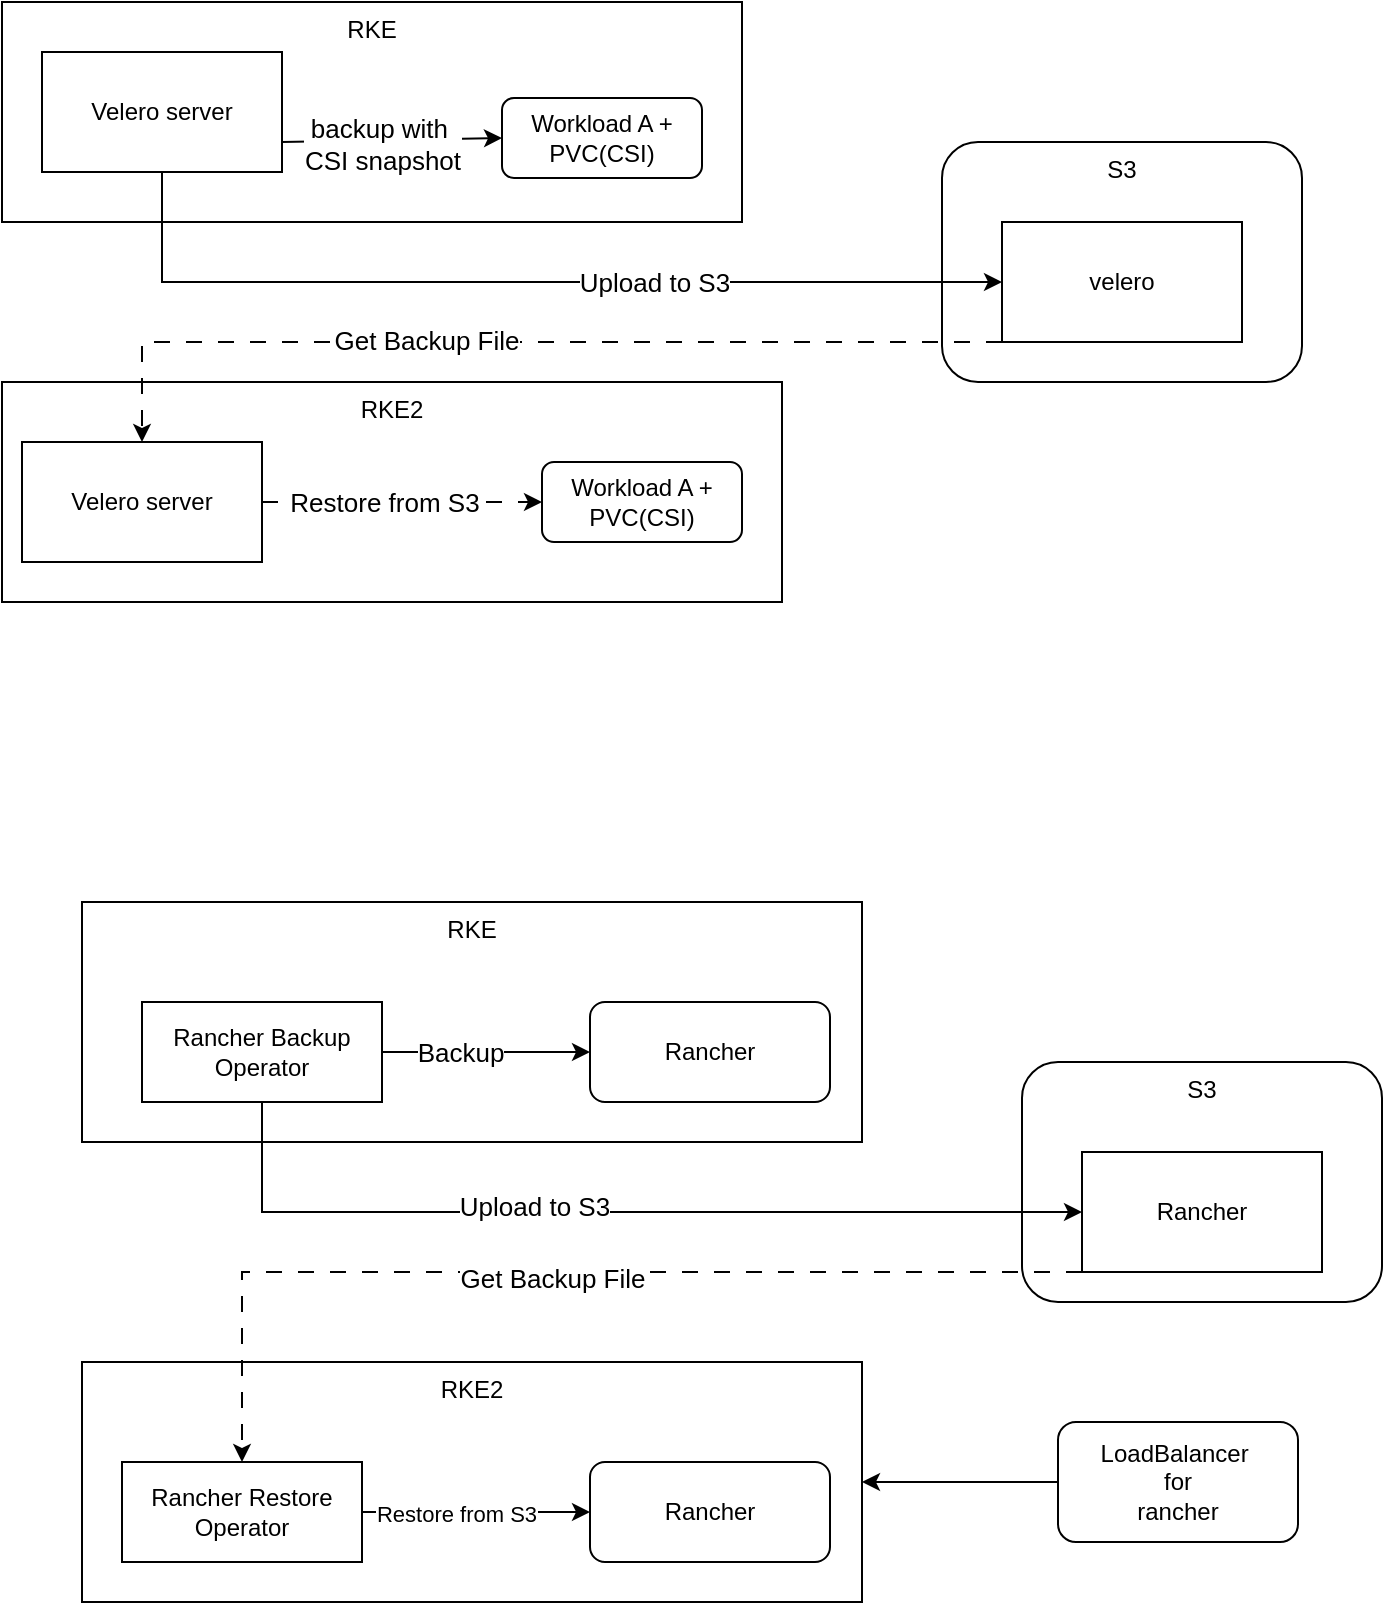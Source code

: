 <mxfile version="24.7.17">
  <diagram name="第 1 页" id="11_y3HcGp97wvjAQtWAv">
    <mxGraphModel dx="1434" dy="802" grid="1" gridSize="10" guides="1" tooltips="1" connect="1" arrows="1" fold="1" page="1" pageScale="1" pageWidth="827" pageHeight="1169" math="0" shadow="0">
      <root>
        <mxCell id="0" />
        <mxCell id="1" parent="0" />
        <mxCell id="YhDbZ6NQo_gSV78-wYTo-1" value="RKE" style="rounded=0;whiteSpace=wrap;html=1;verticalAlign=top;" parent="1" vertex="1">
          <mxGeometry x="90" y="160" width="370" height="110" as="geometry" />
        </mxCell>
        <mxCell id="YhDbZ6NQo_gSV78-wYTo-2" value="RKE2" style="rounded=0;whiteSpace=wrap;html=1;verticalAlign=top;" parent="1" vertex="1">
          <mxGeometry x="90" y="350" width="390" height="110" as="geometry" />
        </mxCell>
        <mxCell id="YhDbZ6NQo_gSV78-wYTo-4" value="S3" style="rounded=1;whiteSpace=wrap;html=1;verticalAlign=top;" parent="1" vertex="1">
          <mxGeometry x="560" y="230" width="180" height="120" as="geometry" />
        </mxCell>
        <mxCell id="YhDbZ6NQo_gSV78-wYTo-8" value="velero" style="rounded=0;whiteSpace=wrap;html=1;" parent="1" vertex="1">
          <mxGeometry x="590" y="270" width="120" height="60" as="geometry" />
        </mxCell>
        <mxCell id="YhDbZ6NQo_gSV78-wYTo-10" value="Velero server" style="rounded=0;whiteSpace=wrap;html=1;" parent="1" vertex="1">
          <mxGeometry x="110" y="185" width="120" height="60" as="geometry" />
        </mxCell>
        <mxCell id="YhDbZ6NQo_gSV78-wYTo-11" value="Workload A + PVC(CSI)" style="rounded=1;whiteSpace=wrap;html=1;" parent="1" vertex="1">
          <mxGeometry x="340" y="208" width="100" height="40" as="geometry" />
        </mxCell>
        <mxCell id="YhDbZ6NQo_gSV78-wYTo-12" value="Workload A + PVC(CSI)" style="rounded=1;whiteSpace=wrap;html=1;" parent="1" vertex="1">
          <mxGeometry x="360" y="390" width="100" height="40" as="geometry" />
        </mxCell>
        <mxCell id="YhDbZ6NQo_gSV78-wYTo-13" value="" style="endArrow=classic;html=1;rounded=0;exitX=1;exitY=0.75;exitDx=0;exitDy=0;entryX=0;entryY=0.5;entryDx=0;entryDy=0;" parent="1" source="YhDbZ6NQo_gSV78-wYTo-10" target="YhDbZ6NQo_gSV78-wYTo-11" edge="1">
          <mxGeometry width="50" height="50" relative="1" as="geometry">
            <mxPoint x="200" y="230" as="sourcePoint" />
            <mxPoint x="250" y="180" as="targetPoint" />
          </mxGeometry>
        </mxCell>
        <mxCell id="YhDbZ6NQo_gSV78-wYTo-18" value="backup with&amp;nbsp;&lt;div&gt;CSI snapshot&lt;/div&gt;" style="edgeLabel;html=1;align=center;verticalAlign=middle;resizable=0;points=[];fontSize=13;" parent="YhDbZ6NQo_gSV78-wYTo-13" vertex="1" connectable="0">
          <mxGeometry x="-0.218" y="-1" relative="1" as="geometry">
            <mxPoint x="7" y="1" as="offset" />
          </mxGeometry>
        </mxCell>
        <mxCell id="YhDbZ6NQo_gSV78-wYTo-14" value="" style="endArrow=classic;html=1;rounded=0;exitX=0.5;exitY=1;exitDx=0;exitDy=0;entryX=0;entryY=0.5;entryDx=0;entryDy=0;" parent="1" source="YhDbZ6NQo_gSV78-wYTo-10" target="YhDbZ6NQo_gSV78-wYTo-8" edge="1">
          <mxGeometry width="50" height="50" relative="1" as="geometry">
            <mxPoint x="330" y="360" as="sourcePoint" />
            <mxPoint x="380" y="310" as="targetPoint" />
            <Array as="points">
              <mxPoint x="170" y="300" />
            </Array>
          </mxGeometry>
        </mxCell>
        <mxCell id="YhDbZ6NQo_gSV78-wYTo-15" value="Upload to S3" style="edgeLabel;html=1;align=center;verticalAlign=middle;resizable=0;points=[];fontSize=13;" parent="YhDbZ6NQo_gSV78-wYTo-14" vertex="1" connectable="0">
          <mxGeometry x="0.169" relative="1" as="geometry">
            <mxPoint x="23" as="offset" />
          </mxGeometry>
        </mxCell>
        <mxCell id="YhDbZ6NQo_gSV78-wYTo-17" value="" style="endArrow=classic;html=1;rounded=0;exitX=1;exitY=0.5;exitDx=0;exitDy=0;entryX=0;entryY=0.5;entryDx=0;entryDy=0;dashed=1;dashPattern=8 8;" parent="1" source="YhDbZ6NQo_gSV78-wYTo-25" target="YhDbZ6NQo_gSV78-wYTo-12" edge="1">
          <mxGeometry width="50" height="50" relative="1" as="geometry">
            <mxPoint x="350" y="540" as="sourcePoint" />
            <mxPoint x="400" y="490" as="targetPoint" />
          </mxGeometry>
        </mxCell>
        <mxCell id="YhDbZ6NQo_gSV78-wYTo-20" value="Restore from S3" style="edgeLabel;html=1;align=center;verticalAlign=middle;resizable=0;points=[];fontSize=13;" parent="YhDbZ6NQo_gSV78-wYTo-17" vertex="1" connectable="0">
          <mxGeometry x="0.096" y="-3" relative="1" as="geometry">
            <mxPoint x="-16" y="-3" as="offset" />
          </mxGeometry>
        </mxCell>
        <mxCell id="YhDbZ6NQo_gSV78-wYTo-25" value="Velero server" style="rounded=0;whiteSpace=wrap;html=1;" parent="1" vertex="1">
          <mxGeometry x="100" y="380" width="120" height="60" as="geometry" />
        </mxCell>
        <mxCell id="7GHi1thPp4iyyGug7cfU-1" value="" style="endArrow=classic;html=1;rounded=0;exitX=0;exitY=1;exitDx=0;exitDy=0;entryX=0.5;entryY=0;entryDx=0;entryDy=0;dashed=1;dashPattern=8 8;" parent="1" source="YhDbZ6NQo_gSV78-wYTo-8" target="YhDbZ6NQo_gSV78-wYTo-25" edge="1">
          <mxGeometry width="50" height="50" relative="1" as="geometry">
            <mxPoint x="70" y="330" as="sourcePoint" />
            <mxPoint x="120" y="280" as="targetPoint" />
            <Array as="points">
              <mxPoint x="160" y="330" />
            </Array>
          </mxGeometry>
        </mxCell>
        <mxCell id="7GHi1thPp4iyyGug7cfU-2" value="Get Backup File" style="edgeLabel;html=1;align=center;verticalAlign=middle;resizable=0;points=[];fontSize=13;" parent="7GHi1thPp4iyyGug7cfU-1" vertex="1" connectable="0">
          <mxGeometry x="0.2" y="-1" relative="1" as="geometry">
            <mxPoint as="offset" />
          </mxGeometry>
        </mxCell>
        <mxCell id="vAHfwT_q1JAHVMu2tNKk-1" value="RKE" style="rounded=0;whiteSpace=wrap;html=1;verticalAlign=top;" vertex="1" parent="1">
          <mxGeometry x="130" y="610" width="390" height="120" as="geometry" />
        </mxCell>
        <mxCell id="vAHfwT_q1JAHVMu2tNKk-2" value="Rancher" style="rounded=1;whiteSpace=wrap;html=1;" vertex="1" parent="1">
          <mxGeometry x="384" y="660" width="120" height="50" as="geometry" />
        </mxCell>
        <mxCell id="vAHfwT_q1JAHVMu2tNKk-3" value="Rancher Backup Operator" style="rounded=0;whiteSpace=wrap;html=1;" vertex="1" parent="1">
          <mxGeometry x="160" y="660" width="120" height="50" as="geometry" />
        </mxCell>
        <mxCell id="vAHfwT_q1JAHVMu2tNKk-4" value="S3" style="rounded=1;whiteSpace=wrap;html=1;verticalAlign=top;" vertex="1" parent="1">
          <mxGeometry x="600" y="690" width="180" height="120" as="geometry" />
        </mxCell>
        <mxCell id="vAHfwT_q1JAHVMu2tNKk-5" value="Rancher" style="rounded=0;whiteSpace=wrap;html=1;" vertex="1" parent="1">
          <mxGeometry x="630" y="735" width="120" height="60" as="geometry" />
        </mxCell>
        <mxCell id="vAHfwT_q1JAHVMu2tNKk-6" value="" style="endArrow=classic;html=1;rounded=0;exitX=1;exitY=0.5;exitDx=0;exitDy=0;entryX=0;entryY=0.5;entryDx=0;entryDy=0;" edge="1" parent="1" source="vAHfwT_q1JAHVMu2tNKk-3" target="vAHfwT_q1JAHVMu2tNKk-2">
          <mxGeometry width="50" height="50" relative="1" as="geometry">
            <mxPoint x="350" y="660" as="sourcePoint" />
            <mxPoint x="400" y="610" as="targetPoint" />
          </mxGeometry>
        </mxCell>
        <mxCell id="vAHfwT_q1JAHVMu2tNKk-7" value="Backup" style="edgeLabel;html=1;align=center;verticalAlign=middle;resizable=0;points=[];fontSize=13;" vertex="1" connectable="0" parent="vAHfwT_q1JAHVMu2tNKk-6">
          <mxGeometry x="-0.405" y="3" relative="1" as="geometry">
            <mxPoint x="8" y="3" as="offset" />
          </mxGeometry>
        </mxCell>
        <mxCell id="vAHfwT_q1JAHVMu2tNKk-8" value="" style="endArrow=classic;html=1;rounded=0;exitX=0.5;exitY=1;exitDx=0;exitDy=0;" edge="1" parent="1" source="vAHfwT_q1JAHVMu2tNKk-3" target="vAHfwT_q1JAHVMu2tNKk-5">
          <mxGeometry width="50" height="50" relative="1" as="geometry">
            <mxPoint x="330" y="840" as="sourcePoint" />
            <mxPoint x="380" y="790" as="targetPoint" />
            <Array as="points">
              <mxPoint x="220" y="765" />
            </Array>
          </mxGeometry>
        </mxCell>
        <mxCell id="vAHfwT_q1JAHVMu2tNKk-9" value="Upload to S3" style="edgeLabel;html=1;align=center;verticalAlign=middle;resizable=0;points=[];fontSize=13;" vertex="1" connectable="0" parent="vAHfwT_q1JAHVMu2tNKk-8">
          <mxGeometry x="-0.178" y="3" relative="1" as="geometry">
            <mxPoint as="offset" />
          </mxGeometry>
        </mxCell>
        <mxCell id="vAHfwT_q1JAHVMu2tNKk-10" value="RKE2" style="rounded=0;whiteSpace=wrap;html=1;verticalAlign=top;" vertex="1" parent="1">
          <mxGeometry x="130" y="840" width="390" height="120" as="geometry" />
        </mxCell>
        <mxCell id="vAHfwT_q1JAHVMu2tNKk-11" value="Rancher Restore Operator" style="rounded=0;whiteSpace=wrap;html=1;" vertex="1" parent="1">
          <mxGeometry x="150" y="890" width="120" height="50" as="geometry" />
        </mxCell>
        <mxCell id="vAHfwT_q1JAHVMu2tNKk-12" value="Rancher" style="rounded=1;whiteSpace=wrap;html=1;" vertex="1" parent="1">
          <mxGeometry x="384" y="890" width="120" height="50" as="geometry" />
        </mxCell>
        <mxCell id="vAHfwT_q1JAHVMu2tNKk-13" value="" style="endArrow=classic;html=1;rounded=0;exitX=0;exitY=1;exitDx=0;exitDy=0;entryX=0.5;entryY=0;entryDx=0;entryDy=0;dashed=1;dashPattern=8 8;" edge="1" parent="1" source="vAHfwT_q1JAHVMu2tNKk-5" target="vAHfwT_q1JAHVMu2tNKk-11">
          <mxGeometry width="50" height="50" relative="1" as="geometry">
            <mxPoint x="440" y="800" as="sourcePoint" />
            <mxPoint x="490" y="750" as="targetPoint" />
            <Array as="points">
              <mxPoint x="210" y="795" />
            </Array>
          </mxGeometry>
        </mxCell>
        <mxCell id="vAHfwT_q1JAHVMu2tNKk-14" value="Get Backup File" style="edgeLabel;html=1;align=center;verticalAlign=middle;resizable=0;points=[];fontSize=13;" vertex="1" connectable="0" parent="vAHfwT_q1JAHVMu2tNKk-13">
          <mxGeometry x="0.03" y="3" relative="1" as="geometry">
            <mxPoint as="offset" />
          </mxGeometry>
        </mxCell>
        <mxCell id="vAHfwT_q1JAHVMu2tNKk-15" value="" style="endArrow=classic;html=1;rounded=0;exitX=1;exitY=0.5;exitDx=0;exitDy=0;entryX=0;entryY=0.5;entryDx=0;entryDy=0;" edge="1" parent="1" source="vAHfwT_q1JAHVMu2tNKk-11" target="vAHfwT_q1JAHVMu2tNKk-12">
          <mxGeometry width="50" height="50" relative="1" as="geometry">
            <mxPoint x="340" y="940" as="sourcePoint" />
            <mxPoint x="390" y="890" as="targetPoint" />
          </mxGeometry>
        </mxCell>
        <mxCell id="vAHfwT_q1JAHVMu2tNKk-16" value="Restore from S3" style="edgeLabel;html=1;align=center;verticalAlign=middle;resizable=0;points=[];" vertex="1" connectable="0" parent="vAHfwT_q1JAHVMu2tNKk-15">
          <mxGeometry x="-0.353" y="-1" relative="1" as="geometry">
            <mxPoint x="10" as="offset" />
          </mxGeometry>
        </mxCell>
        <mxCell id="vAHfwT_q1JAHVMu2tNKk-17" value="LoadBalancer&amp;nbsp;&lt;div&gt;for&lt;br&gt;&lt;div&gt;rancher&lt;/div&gt;&lt;/div&gt;" style="rounded=1;whiteSpace=wrap;html=1;" vertex="1" parent="1">
          <mxGeometry x="618" y="870" width="120" height="60" as="geometry" />
        </mxCell>
        <mxCell id="vAHfwT_q1JAHVMu2tNKk-20" value="" style="endArrow=classic;html=1;rounded=0;exitX=0;exitY=0.5;exitDx=0;exitDy=0;entryX=1;entryY=0.5;entryDx=0;entryDy=0;" edge="1" parent="1" source="vAHfwT_q1JAHVMu2tNKk-17" target="vAHfwT_q1JAHVMu2tNKk-10">
          <mxGeometry width="50" height="50" relative="1" as="geometry">
            <mxPoint x="580" y="920" as="sourcePoint" />
            <mxPoint x="630" y="870" as="targetPoint" />
          </mxGeometry>
        </mxCell>
      </root>
    </mxGraphModel>
  </diagram>
</mxfile>
